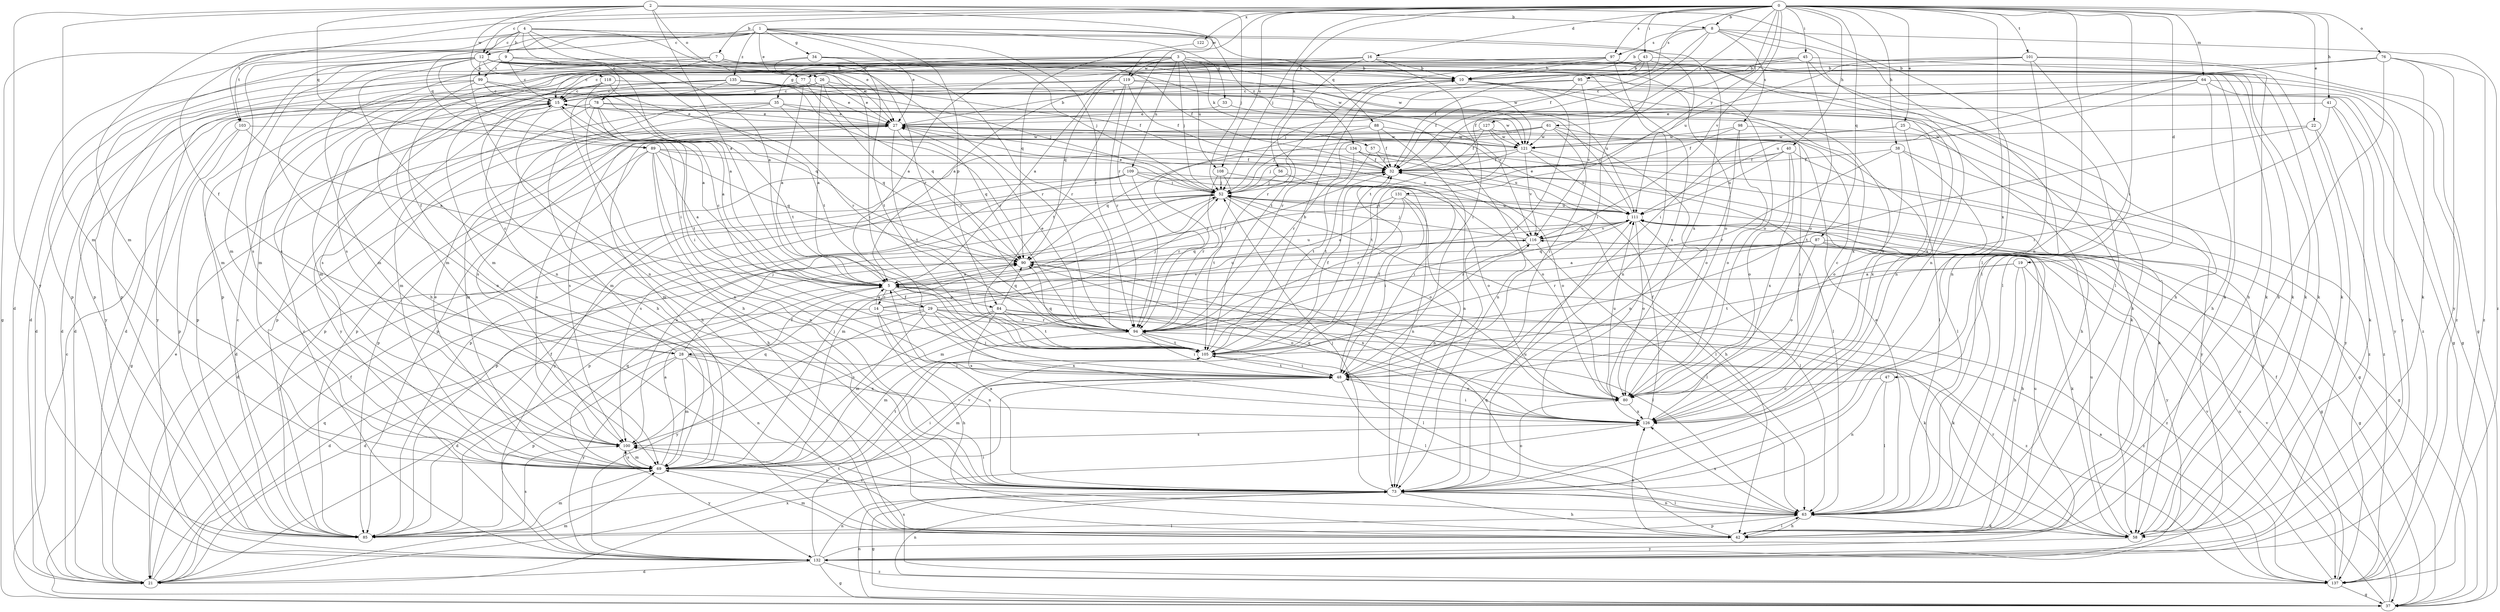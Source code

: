 strict digraph  {
0;
1;
2;
3;
4;
5;
7;
8;
9;
10;
12;
14;
15;
16;
19;
21;
22;
25;
26;
27;
28;
29;
32;
33;
34;
35;
37;
38;
40;
41;
42;
43;
45;
47;
48;
52;
56;
57;
58;
61;
63;
64;
69;
73;
76;
77;
78;
80;
84;
85;
87;
88;
89;
90;
94;
95;
97;
98;
99;
100;
101;
103;
105;
108;
109;
111;
116;
118;
119;
121;
122;
126;
127;
131;
132;
134;
135;
137;
0 -> 7  [label=b];
0 -> 8  [label=b];
0 -> 16  [label=d];
0 -> 19  [label=d];
0 -> 22  [label=e];
0 -> 25  [label=e];
0 -> 38  [label=h];
0 -> 40  [label=h];
0 -> 41  [label=h];
0 -> 43  [label=i];
0 -> 45  [label=i];
0 -> 47  [label=i];
0 -> 52  [label=j];
0 -> 56  [label=k];
0 -> 61  [label=l];
0 -> 64  [label=m];
0 -> 69  [label=m];
0 -> 73  [label=n];
0 -> 76  [label=o];
0 -> 87  [label=q];
0 -> 94  [label=r];
0 -> 95  [label=s];
0 -> 97  [label=s];
0 -> 101  [label=t];
0 -> 103  [label=t];
0 -> 108  [label=u];
0 -> 116  [label=v];
0 -> 122  [label=x];
0 -> 126  [label=x];
0 -> 127  [label=y];
0 -> 131  [label=y];
1 -> 12  [label=c];
1 -> 21  [label=d];
1 -> 26  [label=e];
1 -> 27  [label=e];
1 -> 33  [label=g];
1 -> 34  [label=g];
1 -> 69  [label=m];
1 -> 84  [label=p];
1 -> 88  [label=q];
1 -> 89  [label=q];
1 -> 94  [label=r];
1 -> 103  [label=t];
1 -> 134  [label=z];
1 -> 135  [label=z];
2 -> 5  [label=a];
2 -> 8  [label=b];
2 -> 12  [label=c];
2 -> 52  [label=j];
2 -> 63  [label=l];
2 -> 69  [label=m];
2 -> 77  [label=o];
2 -> 89  [label=q];
2 -> 118  [label=w];
2 -> 119  [label=w];
2 -> 132  [label=y];
3 -> 28  [label=f];
3 -> 35  [label=g];
3 -> 52  [label=j];
3 -> 57  [label=k];
3 -> 58  [label=k];
3 -> 77  [label=o];
3 -> 90  [label=q];
3 -> 108  [label=u];
3 -> 109  [label=u];
3 -> 119  [label=w];
3 -> 121  [label=w];
3 -> 137  [label=z];
4 -> 5  [label=a];
4 -> 9  [label=b];
4 -> 12  [label=c];
4 -> 27  [label=e];
4 -> 28  [label=f];
4 -> 37  [label=g];
4 -> 78  [label=o];
4 -> 94  [label=r];
4 -> 111  [label=u];
4 -> 126  [label=x];
5 -> 14  [label=c];
5 -> 28  [label=f];
5 -> 29  [label=f];
5 -> 32  [label=f];
5 -> 63  [label=l];
5 -> 80  [label=o];
5 -> 84  [label=p];
7 -> 10  [label=b];
7 -> 15  [label=c];
7 -> 21  [label=d];
7 -> 52  [label=j];
7 -> 69  [label=m];
7 -> 85  [label=p];
7 -> 94  [label=r];
7 -> 121  [label=w];
8 -> 10  [label=b];
8 -> 32  [label=f];
8 -> 63  [label=l];
8 -> 73  [label=n];
8 -> 97  [label=s];
8 -> 98  [label=s];
8 -> 105  [label=t];
8 -> 137  [label=z];
9 -> 15  [label=c];
9 -> 58  [label=k];
9 -> 73  [label=n];
9 -> 80  [label=o];
9 -> 99  [label=s];
9 -> 105  [label=t];
10 -> 15  [label=c];
10 -> 21  [label=d];
10 -> 42  [label=h];
10 -> 48  [label=i];
10 -> 94  [label=r];
10 -> 126  [label=x];
12 -> 5  [label=a];
12 -> 10  [label=b];
12 -> 27  [label=e];
12 -> 42  [label=h];
12 -> 48  [label=i];
12 -> 69  [label=m];
12 -> 73  [label=n];
12 -> 80  [label=o];
12 -> 85  [label=p];
12 -> 94  [label=r];
12 -> 99  [label=s];
12 -> 100  [label=s];
12 -> 121  [label=w];
12 -> 126  [label=x];
14 -> 5  [label=a];
14 -> 21  [label=d];
14 -> 42  [label=h];
14 -> 73  [label=n];
14 -> 94  [label=r];
14 -> 111  [label=u];
14 -> 116  [label=v];
15 -> 27  [label=e];
15 -> 42  [label=h];
15 -> 48  [label=i];
15 -> 132  [label=y];
16 -> 5  [label=a];
16 -> 10  [label=b];
16 -> 48  [label=i];
16 -> 58  [label=k];
16 -> 85  [label=p];
16 -> 105  [label=t];
19 -> 5  [label=a];
19 -> 42  [label=h];
19 -> 63  [label=l];
19 -> 105  [label=t];
19 -> 137  [label=z];
21 -> 27  [label=e];
21 -> 32  [label=f];
21 -> 52  [label=j];
21 -> 69  [label=m];
21 -> 90  [label=q];
21 -> 105  [label=t];
21 -> 126  [label=x];
22 -> 105  [label=t];
22 -> 121  [label=w];
22 -> 132  [label=y];
22 -> 137  [label=z];
25 -> 42  [label=h];
25 -> 69  [label=m];
25 -> 121  [label=w];
25 -> 126  [label=x];
26 -> 5  [label=a];
26 -> 15  [label=c];
26 -> 27  [label=e];
26 -> 69  [label=m];
26 -> 90  [label=q];
26 -> 126  [label=x];
27 -> 10  [label=b];
27 -> 69  [label=m];
27 -> 85  [label=p];
27 -> 90  [label=q];
27 -> 100  [label=s];
27 -> 105  [label=t];
27 -> 116  [label=v];
27 -> 121  [label=w];
28 -> 15  [label=c];
28 -> 48  [label=i];
28 -> 52  [label=j];
28 -> 69  [label=m];
28 -> 73  [label=n];
28 -> 85  [label=p];
28 -> 126  [label=x];
28 -> 132  [label=y];
29 -> 15  [label=c];
29 -> 21  [label=d];
29 -> 48  [label=i];
29 -> 52  [label=j];
29 -> 58  [label=k];
29 -> 69  [label=m];
29 -> 94  [label=r];
29 -> 126  [label=x];
29 -> 132  [label=y];
29 -> 137  [label=z];
32 -> 52  [label=j];
32 -> 80  [label=o];
33 -> 27  [label=e];
33 -> 73  [label=n];
34 -> 10  [label=b];
34 -> 32  [label=f];
34 -> 48  [label=i];
34 -> 69  [label=m];
34 -> 105  [label=t];
35 -> 27  [label=e];
35 -> 58  [label=k];
35 -> 69  [label=m];
35 -> 85  [label=p];
35 -> 90  [label=q];
35 -> 100  [label=s];
37 -> 15  [label=c];
37 -> 73  [label=n];
37 -> 111  [label=u];
37 -> 116  [label=v];
38 -> 32  [label=f];
38 -> 63  [label=l];
38 -> 80  [label=o];
38 -> 94  [label=r];
38 -> 132  [label=y];
40 -> 32  [label=f];
40 -> 58  [label=k];
40 -> 80  [label=o];
40 -> 90  [label=q];
40 -> 111  [label=u];
40 -> 126  [label=x];
41 -> 27  [label=e];
41 -> 48  [label=i];
41 -> 58  [label=k];
41 -> 132  [label=y];
42 -> 63  [label=l];
42 -> 69  [label=m];
42 -> 90  [label=q];
42 -> 126  [label=x];
43 -> 10  [label=b];
43 -> 15  [label=c];
43 -> 32  [label=f];
43 -> 48  [label=i];
43 -> 58  [label=k];
43 -> 73  [label=n];
43 -> 100  [label=s];
45 -> 5  [label=a];
45 -> 10  [label=b];
45 -> 42  [label=h];
45 -> 63  [label=l];
45 -> 69  [label=m];
45 -> 80  [label=o];
47 -> 63  [label=l];
47 -> 73  [label=n];
47 -> 80  [label=o];
48 -> 32  [label=f];
48 -> 63  [label=l];
48 -> 69  [label=m];
48 -> 80  [label=o];
48 -> 105  [label=t];
52 -> 27  [label=e];
52 -> 37  [label=g];
52 -> 63  [label=l];
52 -> 69  [label=m];
52 -> 80  [label=o];
52 -> 85  [label=p];
52 -> 100  [label=s];
52 -> 111  [label=u];
56 -> 48  [label=i];
56 -> 52  [label=j];
57 -> 32  [label=f];
57 -> 63  [label=l];
57 -> 105  [label=t];
58 -> 94  [label=r];
58 -> 111  [label=u];
58 -> 132  [label=y];
61 -> 48  [label=i];
61 -> 52  [label=j];
61 -> 80  [label=o];
61 -> 85  [label=p];
61 -> 94  [label=r];
61 -> 121  [label=w];
61 -> 126  [label=x];
63 -> 27  [label=e];
63 -> 42  [label=h];
63 -> 58  [label=k];
63 -> 73  [label=n];
63 -> 85  [label=p];
63 -> 100  [label=s];
63 -> 126  [label=x];
64 -> 15  [label=c];
64 -> 32  [label=f];
64 -> 37  [label=g];
64 -> 42  [label=h];
64 -> 111  [label=u];
64 -> 132  [label=y];
69 -> 5  [label=a];
69 -> 27  [label=e];
69 -> 48  [label=i];
69 -> 52  [label=j];
69 -> 73  [label=n];
69 -> 90  [label=q];
69 -> 100  [label=s];
69 -> 105  [label=t];
73 -> 5  [label=a];
73 -> 37  [label=g];
73 -> 42  [label=h];
73 -> 52  [label=j];
73 -> 63  [label=l];
73 -> 80  [label=o];
73 -> 111  [label=u];
76 -> 10  [label=b];
76 -> 42  [label=h];
76 -> 48  [label=i];
76 -> 58  [label=k];
76 -> 132  [label=y];
76 -> 137  [label=z];
77 -> 5  [label=a];
77 -> 15  [label=c];
77 -> 32  [label=f];
77 -> 42  [label=h];
77 -> 94  [label=r];
78 -> 5  [label=a];
78 -> 27  [label=e];
78 -> 69  [label=m];
78 -> 73  [label=n];
78 -> 85  [label=p];
78 -> 105  [label=t];
78 -> 121  [label=w];
80 -> 111  [label=u];
80 -> 126  [label=x];
84 -> 21  [label=d];
84 -> 58  [label=k];
84 -> 90  [label=q];
84 -> 94  [label=r];
84 -> 100  [label=s];
84 -> 105  [label=t];
84 -> 126  [label=x];
84 -> 137  [label=z];
85 -> 15  [label=c];
85 -> 32  [label=f];
85 -> 48  [label=i];
85 -> 63  [label=l];
85 -> 69  [label=m];
85 -> 100  [label=s];
87 -> 5  [label=a];
87 -> 37  [label=g];
87 -> 42  [label=h];
87 -> 80  [label=o];
87 -> 90  [label=q];
87 -> 94  [label=r];
87 -> 132  [label=y];
88 -> 32  [label=f];
88 -> 73  [label=n];
88 -> 85  [label=p];
88 -> 94  [label=r];
88 -> 121  [label=w];
89 -> 5  [label=a];
89 -> 32  [label=f];
89 -> 42  [label=h];
89 -> 73  [label=n];
89 -> 80  [label=o];
89 -> 85  [label=p];
89 -> 90  [label=q];
89 -> 100  [label=s];
90 -> 5  [label=a];
90 -> 111  [label=u];
90 -> 126  [label=x];
94 -> 27  [label=e];
94 -> 48  [label=i];
94 -> 63  [label=l];
94 -> 69  [label=m];
94 -> 105  [label=t];
95 -> 15  [label=c];
95 -> 32  [label=f];
95 -> 37  [label=g];
95 -> 52  [label=j];
95 -> 116  [label=v];
97 -> 10  [label=b];
97 -> 42  [label=h];
97 -> 58  [label=k];
97 -> 69  [label=m];
97 -> 73  [label=n];
97 -> 85  [label=p];
97 -> 94  [label=r];
97 -> 100  [label=s];
98 -> 32  [label=f];
98 -> 73  [label=n];
98 -> 80  [label=o];
98 -> 121  [label=w];
98 -> 137  [label=z];
99 -> 15  [label=c];
99 -> 21  [label=d];
99 -> 73  [label=n];
99 -> 90  [label=q];
99 -> 105  [label=t];
99 -> 132  [label=y];
100 -> 69  [label=m];
100 -> 90  [label=q];
100 -> 132  [label=y];
101 -> 5  [label=a];
101 -> 10  [label=b];
101 -> 37  [label=g];
101 -> 58  [label=k];
101 -> 63  [label=l];
101 -> 73  [label=n];
101 -> 105  [label=t];
103 -> 5  [label=a];
103 -> 37  [label=g];
103 -> 85  [label=p];
103 -> 121  [label=w];
105 -> 10  [label=b];
105 -> 32  [label=f];
105 -> 48  [label=i];
105 -> 90  [label=q];
108 -> 52  [label=j];
108 -> 80  [label=o];
108 -> 94  [label=r];
108 -> 105  [label=t];
109 -> 21  [label=d];
109 -> 42  [label=h];
109 -> 52  [label=j];
109 -> 73  [label=n];
109 -> 94  [label=r];
109 -> 100  [label=s];
109 -> 132  [label=y];
111 -> 15  [label=c];
111 -> 27  [label=e];
111 -> 37  [label=g];
111 -> 52  [label=j];
111 -> 63  [label=l];
111 -> 80  [label=o];
111 -> 94  [label=r];
111 -> 116  [label=v];
116 -> 52  [label=j];
116 -> 58  [label=k];
116 -> 63  [label=l];
116 -> 69  [label=m];
116 -> 90  [label=q];
116 -> 111  [label=u];
118 -> 5  [label=a];
118 -> 15  [label=c];
118 -> 94  [label=r];
118 -> 116  [label=v];
118 -> 132  [label=y];
119 -> 15  [label=c];
119 -> 21  [label=d];
119 -> 32  [label=f];
119 -> 94  [label=r];
119 -> 105  [label=t];
119 -> 111  [label=u];
119 -> 137  [label=z];
121 -> 32  [label=f];
121 -> 37  [label=g];
121 -> 52  [label=j];
121 -> 111  [label=u];
121 -> 116  [label=v];
122 -> 90  [label=q];
126 -> 15  [label=c];
126 -> 32  [label=f];
126 -> 48  [label=i];
126 -> 90  [label=q];
126 -> 100  [label=s];
127 -> 21  [label=d];
127 -> 32  [label=f];
127 -> 63  [label=l];
127 -> 105  [label=t];
127 -> 121  [label=w];
131 -> 5  [label=a];
131 -> 48  [label=i];
131 -> 73  [label=n];
131 -> 85  [label=p];
131 -> 94  [label=r];
131 -> 111  [label=u];
132 -> 15  [label=c];
132 -> 21  [label=d];
132 -> 37  [label=g];
132 -> 73  [label=n];
132 -> 111  [label=u];
132 -> 116  [label=v];
132 -> 137  [label=z];
134 -> 32  [label=f];
134 -> 85  [label=p];
134 -> 105  [label=t];
134 -> 111  [label=u];
134 -> 137  [label=z];
135 -> 15  [label=c];
135 -> 21  [label=d];
135 -> 27  [label=e];
135 -> 42  [label=h];
135 -> 52  [label=j];
135 -> 94  [label=r];
135 -> 100  [label=s];
135 -> 126  [label=x];
137 -> 5  [label=a];
137 -> 32  [label=f];
137 -> 37  [label=g];
137 -> 73  [label=n];
137 -> 100  [label=s];
137 -> 116  [label=v];
}
